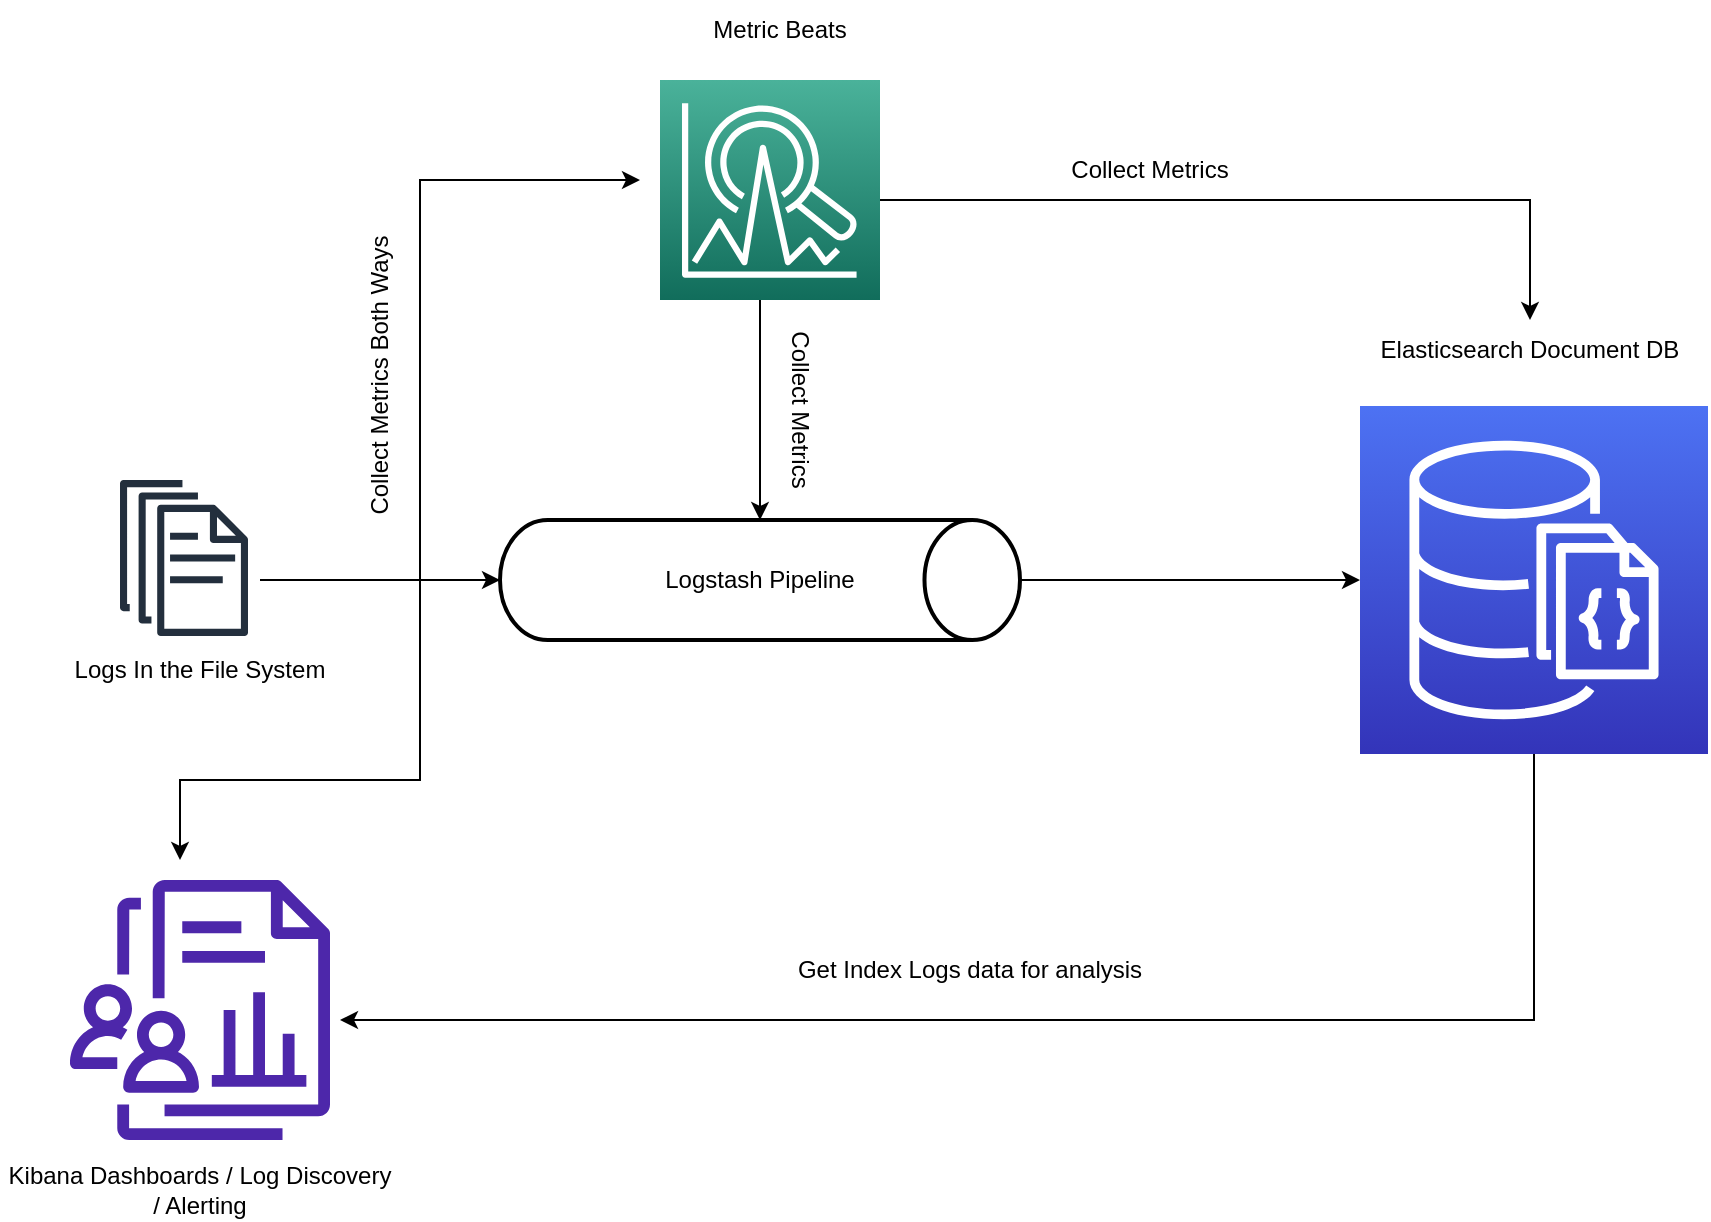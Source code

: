 <mxfile version="21.4.0" type="github">
  <diagram id="Ht1M8jgEwFfnCIfOTk4-" name="Page-1">
    <mxGraphModel dx="1434" dy="750" grid="1" gridSize="10" guides="1" tooltips="1" connect="1" arrows="1" fold="1" page="1" pageScale="1" pageWidth="1169" pageHeight="827" math="0" shadow="0">
      <root>
        <mxCell id="0" />
        <mxCell id="1" parent="0" />
        <mxCell id="pGMs37WBRwZGhVLMGrcc-3" value="" style="sketch=0;outlineConnect=0;fontColor=#232F3E;gradientColor=none;fillColor=#232F3D;strokeColor=none;dashed=0;verticalLabelPosition=bottom;verticalAlign=top;align=center;html=1;fontSize=12;fontStyle=0;aspect=fixed;pointerEvents=1;shape=mxgraph.aws4.documents;" vertex="1" parent="1">
          <mxGeometry x="160" y="350" width="64" height="78" as="geometry" />
        </mxCell>
        <mxCell id="pGMs37WBRwZGhVLMGrcc-4" value="Logs In the File System" style="text;html=1;strokeColor=none;fillColor=none;align=center;verticalAlign=middle;whiteSpace=wrap;rounded=0;" vertex="1" parent="1">
          <mxGeometry x="100" y="430" width="200" height="30" as="geometry" />
        </mxCell>
        <mxCell id="pGMs37WBRwZGhVLMGrcc-5" value="Logstash Pipeline" style="strokeWidth=2;html=1;shape=mxgraph.flowchart.direct_data;whiteSpace=wrap;" vertex="1" parent="1">
          <mxGeometry x="350" y="370" width="260" height="60" as="geometry" />
        </mxCell>
        <mxCell id="pGMs37WBRwZGhVLMGrcc-11" value="" style="sketch=0;points=[[0,0,0],[0.25,0,0],[0.5,0,0],[0.75,0,0],[1,0,0],[0,1,0],[0.25,1,0],[0.5,1,0],[0.75,1,0],[1,1,0],[0,0.25,0],[0,0.5,0],[0,0.75,0],[1,0.25,0],[1,0.5,0],[1,0.75,0]];outlineConnect=0;fontColor=#232F3E;gradientColor=#4D72F3;gradientDirection=north;fillColor=#3334B9;strokeColor=#ffffff;dashed=0;verticalLabelPosition=bottom;verticalAlign=top;align=center;html=1;fontSize=12;fontStyle=0;aspect=fixed;shape=mxgraph.aws4.resourceIcon;resIcon=mxgraph.aws4.documentdb_with_mongodb_compatibility;" vertex="1" parent="1">
          <mxGeometry x="780" y="313" width="174" height="174" as="geometry" />
        </mxCell>
        <mxCell id="pGMs37WBRwZGhVLMGrcc-12" value="Elasticsearch Document DB" style="text;html=1;strokeColor=none;fillColor=none;align=center;verticalAlign=middle;whiteSpace=wrap;rounded=0;" vertex="1" parent="1">
          <mxGeometry x="780" y="270" width="170" height="30" as="geometry" />
        </mxCell>
        <mxCell id="pGMs37WBRwZGhVLMGrcc-13" value="" style="endArrow=classic;html=1;rounded=0;exitX=1;exitY=0.5;exitDx=0;exitDy=0;exitPerimeter=0;" edge="1" parent="1" source="pGMs37WBRwZGhVLMGrcc-5" target="pGMs37WBRwZGhVLMGrcc-11">
          <mxGeometry width="50" height="50" relative="1" as="geometry">
            <mxPoint x="560" y="410" as="sourcePoint" />
            <mxPoint x="610" y="360" as="targetPoint" />
          </mxGeometry>
        </mxCell>
        <mxCell id="pGMs37WBRwZGhVLMGrcc-14" value="" style="endArrow=classic;html=1;rounded=0;" edge="1" parent="1">
          <mxGeometry width="50" height="50" relative="1" as="geometry">
            <mxPoint x="230" y="400" as="sourcePoint" />
            <mxPoint x="350" y="400" as="targetPoint" />
          </mxGeometry>
        </mxCell>
        <mxCell id="pGMs37WBRwZGhVLMGrcc-15" value="" style="sketch=0;outlineConnect=0;fontColor=#232F3E;gradientColor=none;fillColor=#4D27AA;strokeColor=none;dashed=0;verticalLabelPosition=bottom;verticalAlign=top;align=center;html=1;fontSize=12;fontStyle=0;aspect=fixed;pointerEvents=1;shape=mxgraph.aws4.datazone_data_projects;" vertex="1" parent="1">
          <mxGeometry x="135" y="550" width="130" height="130" as="geometry" />
        </mxCell>
        <mxCell id="pGMs37WBRwZGhVLMGrcc-16" value="Kibana Dashboards / Log Discovery / Alerting" style="text;html=1;strokeColor=none;fillColor=none;align=center;verticalAlign=middle;whiteSpace=wrap;rounded=0;" vertex="1" parent="1">
          <mxGeometry x="100" y="690" width="200" height="30" as="geometry" />
        </mxCell>
        <mxCell id="pGMs37WBRwZGhVLMGrcc-17" value="" style="sketch=0;points=[[0,0,0],[0.25,0,0],[0.5,0,0],[0.75,0,0],[1,0,0],[0,1,0],[0.25,1,0],[0.5,1,0],[0.75,1,0],[1,1,0],[0,0.25,0],[0,0.5,0],[0,0.75,0],[1,0.25,0],[1,0.5,0],[1,0.75,0]];outlineConnect=0;fontColor=#232F3E;gradientColor=#4AB29A;gradientDirection=north;fillColor=#116D5B;strokeColor=#ffffff;dashed=0;verticalLabelPosition=bottom;verticalAlign=top;align=center;html=1;fontSize=12;fontStyle=0;aspect=fixed;shape=mxgraph.aws4.resourceIcon;resIcon=mxgraph.aws4.lookout_for_metrics;" vertex="1" parent="1">
          <mxGeometry x="430" y="150" width="110" height="110" as="geometry" />
        </mxCell>
        <mxCell id="pGMs37WBRwZGhVLMGrcc-18" value="Metric Beats" style="text;html=1;strokeColor=none;fillColor=none;align=center;verticalAlign=middle;whiteSpace=wrap;rounded=0;" vertex="1" parent="1">
          <mxGeometry x="390" y="110" width="200" height="30" as="geometry" />
        </mxCell>
        <mxCell id="pGMs37WBRwZGhVLMGrcc-19" value="" style="endArrow=classic;html=1;rounded=0;entryX=0.5;entryY=0;entryDx=0;entryDy=0;entryPerimeter=0;" edge="1" parent="1" target="pGMs37WBRwZGhVLMGrcc-5">
          <mxGeometry width="50" height="50" relative="1" as="geometry">
            <mxPoint x="480" y="260" as="sourcePoint" />
            <mxPoint x="610" y="360" as="targetPoint" />
          </mxGeometry>
        </mxCell>
        <mxCell id="pGMs37WBRwZGhVLMGrcc-20" value="" style="endArrow=classic;html=1;rounded=0;entryX=0.5;entryY=0;entryDx=0;entryDy=0;" edge="1" parent="1" target="pGMs37WBRwZGhVLMGrcc-12">
          <mxGeometry width="50" height="50" relative="1" as="geometry">
            <mxPoint x="540" y="210" as="sourcePoint" />
            <mxPoint x="490" y="380" as="targetPoint" />
            <Array as="points">
              <mxPoint x="865" y="210" />
            </Array>
          </mxGeometry>
        </mxCell>
        <mxCell id="pGMs37WBRwZGhVLMGrcc-22" value="" style="endArrow=classic;html=1;rounded=0;exitX=0.5;exitY=1;exitDx=0;exitDy=0;exitPerimeter=0;" edge="1" parent="1" source="pGMs37WBRwZGhVLMGrcc-11">
          <mxGeometry width="50" height="50" relative="1" as="geometry">
            <mxPoint x="490" y="270" as="sourcePoint" />
            <mxPoint x="270" y="620" as="targetPoint" />
            <Array as="points">
              <mxPoint x="867" y="620" />
            </Array>
          </mxGeometry>
        </mxCell>
        <mxCell id="pGMs37WBRwZGhVLMGrcc-23" value="Collect Metrics" style="text;html=1;strokeColor=none;fillColor=none;align=center;verticalAlign=middle;whiteSpace=wrap;rounded=0;" vertex="1" parent="1">
          <mxGeometry x="610" y="180" width="130" height="30" as="geometry" />
        </mxCell>
        <mxCell id="pGMs37WBRwZGhVLMGrcc-24" value="Collect Metrics" style="text;html=1;strokeColor=none;fillColor=none;align=center;verticalAlign=middle;whiteSpace=wrap;rounded=0;rotation=90;" vertex="1" parent="1">
          <mxGeometry x="450" y="300" width="100" height="30" as="geometry" />
        </mxCell>
        <mxCell id="pGMs37WBRwZGhVLMGrcc-25" value="Collect Metrics Both Ways" style="text;html=1;strokeColor=none;fillColor=none;align=center;verticalAlign=middle;whiteSpace=wrap;rounded=0;rotation=270;" vertex="1" parent="1">
          <mxGeometry x="202.5" y="283" width="175" height="30" as="geometry" />
        </mxCell>
        <mxCell id="pGMs37WBRwZGhVLMGrcc-26" value="" style="endArrow=classic;startArrow=classic;html=1;rounded=0;" edge="1" parent="1">
          <mxGeometry width="50" height="50" relative="1" as="geometry">
            <mxPoint x="190" y="540" as="sourcePoint" />
            <mxPoint x="420" y="200" as="targetPoint" />
            <Array as="points">
              <mxPoint x="190" y="500" />
              <mxPoint x="310" y="500" />
              <mxPoint x="310" y="200" />
            </Array>
          </mxGeometry>
        </mxCell>
        <mxCell id="pGMs37WBRwZGhVLMGrcc-27" value="Get Index Logs data for analysis" style="text;html=1;strokeColor=none;fillColor=none;align=center;verticalAlign=middle;whiteSpace=wrap;rounded=0;rotation=0;" vertex="1" parent="1">
          <mxGeometry x="460" y="580" width="250" height="30" as="geometry" />
        </mxCell>
      </root>
    </mxGraphModel>
  </diagram>
</mxfile>
